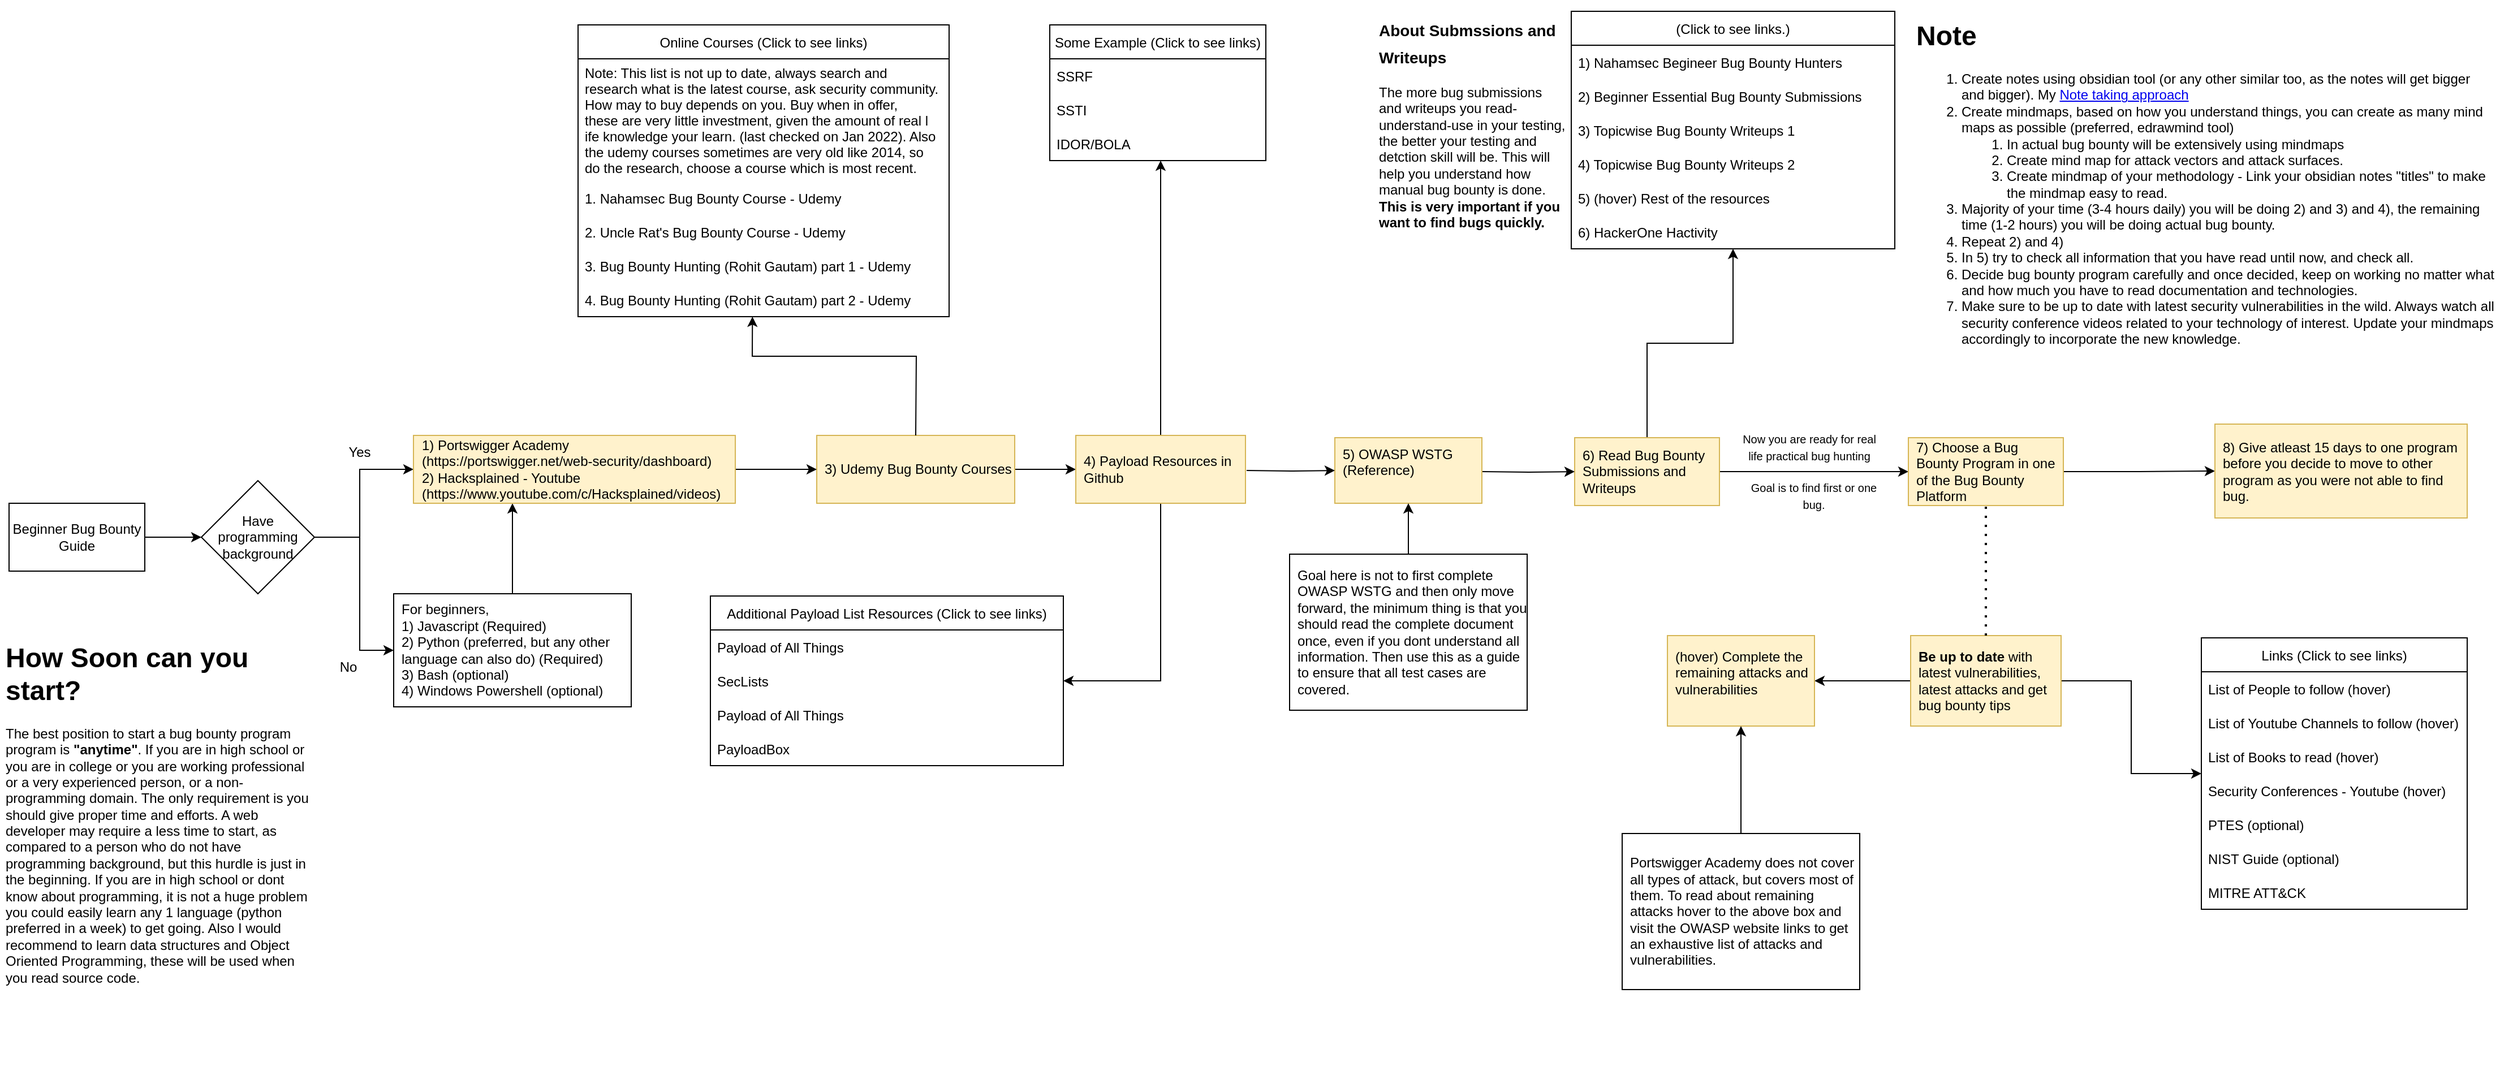 <mxfile version="20.4.0" type="github" pages="2">
  <diagram id="ZikHR3m95qK9YOb5Ooth" name="Beginner Bug Bounty Guide">
    <mxGraphModel dx="1822" dy="786" grid="0" gridSize="10" guides="1" tooltips="1" connect="1" arrows="1" fold="1" page="0" pageScale="1" pageWidth="850" pageHeight="1100" math="0" shadow="0">
      <root>
        <mxCell id="0" />
        <mxCell id="1" parent="0" />
        <mxCell id="Xof230OjBOCpJgYOQFSc-5" value="" style="edgeStyle=orthogonalEdgeStyle;rounded=0;orthogonalLoop=1;jettySize=auto;html=1;" parent="1" source="Xof230OjBOCpJgYOQFSc-1" target="Xof230OjBOCpJgYOQFSc-4" edge="1">
          <mxGeometry relative="1" as="geometry" />
        </mxCell>
        <mxCell id="Xof230OjBOCpJgYOQFSc-1" value="Beginner Bug Bounty Guide" style="rounded=0;whiteSpace=wrap;html=1;" parent="1" vertex="1">
          <mxGeometry x="-263" y="474" width="120" height="60" as="geometry" />
        </mxCell>
        <mxCell id="Xof230OjBOCpJgYOQFSc-11" value="" style="edgeStyle=orthogonalEdgeStyle;rounded=0;orthogonalLoop=1;jettySize=auto;html=1;" parent="1" source="Xof230OjBOCpJgYOQFSc-4" edge="1">
          <mxGeometry relative="1" as="geometry">
            <Array as="points">
              <mxPoint x="47" y="504" />
              <mxPoint x="47" y="444" />
            </Array>
            <mxPoint x="94.5" y="444" as="targetPoint" />
          </mxGeometry>
        </mxCell>
        <mxCell id="Xof230OjBOCpJgYOQFSc-13" value="" style="edgeStyle=orthogonalEdgeStyle;rounded=0;orthogonalLoop=1;jettySize=auto;html=1;" parent="1" source="Xof230OjBOCpJgYOQFSc-4" target="Xof230OjBOCpJgYOQFSc-12" edge="1">
          <mxGeometry relative="1" as="geometry">
            <Array as="points">
              <mxPoint x="47" y="504" />
              <mxPoint x="47" y="604" />
            </Array>
          </mxGeometry>
        </mxCell>
        <mxCell id="Xof230OjBOCpJgYOQFSc-4" value="Have programming background" style="rhombus;whiteSpace=wrap;html=1;rounded=0;" parent="1" vertex="1">
          <mxGeometry x="-93" y="454" width="100" height="100" as="geometry" />
        </mxCell>
        <mxCell id="Xof230OjBOCpJgYOQFSc-19" style="edgeStyle=orthogonalEdgeStyle;rounded=0;orthogonalLoop=1;jettySize=auto;html=1;entryX=0.5;entryY=1;entryDx=0;entryDy=0;" parent="1" source="Xof230OjBOCpJgYOQFSc-12" edge="1">
          <mxGeometry relative="1" as="geometry">
            <mxPoint x="182" y="474" as="targetPoint" />
          </mxGeometry>
        </mxCell>
        <mxCell id="Xof230OjBOCpJgYOQFSc-12" value="&lt;span&gt;For beginners,&lt;/span&gt;&lt;br&gt;&lt;span&gt;1) Javascript (Required)&lt;/span&gt;&lt;br&gt;&lt;span&gt;2) Python (preferred, but any other language can also do) (Required)&lt;/span&gt;&lt;br&gt;&lt;span&gt;3) Bash (optional)&lt;/span&gt;&lt;br&gt;&lt;span&gt;4) Windows Powershell (optional)&lt;/span&gt;" style="whiteSpace=wrap;html=1;rounded=0;align=left;spacingLeft=5;" parent="1" vertex="1">
          <mxGeometry x="77" y="554" width="210" height="100" as="geometry" />
        </mxCell>
        <mxCell id="Xof230OjBOCpJgYOQFSc-14" value="Yes" style="text;html=1;strokeColor=none;fillColor=none;align=center;verticalAlign=middle;whiteSpace=wrap;rounded=0;" parent="1" vertex="1">
          <mxGeometry x="17" y="414" width="60" height="30" as="geometry" />
        </mxCell>
        <mxCell id="Xof230OjBOCpJgYOQFSc-15" value="No" style="text;html=1;strokeColor=none;fillColor=none;align=center;verticalAlign=middle;whiteSpace=wrap;rounded=0;" parent="1" vertex="1">
          <mxGeometry x="7" y="604" width="60" height="30" as="geometry" />
        </mxCell>
        <mxCell id="7APMinoS_-_rVs3ugznU-9" style="edgeStyle=orthogonalEdgeStyle;rounded=0;orthogonalLoop=1;jettySize=auto;html=1;" parent="1" source="Xof230OjBOCpJgYOQFSc-20" target="Xof230OjBOCpJgYOQFSc-23" edge="1">
          <mxGeometry relative="1" as="geometry" />
        </mxCell>
        <mxCell id="7APMinoS_-_rVs3ugznU-10" style="edgeStyle=orthogonalEdgeStyle;rounded=0;orthogonalLoop=1;jettySize=auto;html=1;entryX=0;entryY=0.5;entryDx=0;entryDy=0;" parent="1" source="Xof230OjBOCpJgYOQFSc-20" target="Xof230OjBOCpJgYOQFSc-40" edge="1">
          <mxGeometry relative="1" as="geometry" />
        </mxCell>
        <mxCell id="Xof230OjBOCpJgYOQFSc-20" value="6) Read Bug Bounty Submissions and Writeups" style="whiteSpace=wrap;html=1;fillColor=#fff2cc;strokeColor=#d6b656;rounded=0;align=left;spacingLeft=5;" parent="1" vertex="1">
          <mxGeometry x="1121" y="416" width="128" height="60" as="geometry" />
        </mxCell>
        <mxCell id="Xof230OjBOCpJgYOQFSc-23" value="(Click to see links.)" style="swimlane;fontStyle=0;childLayout=stackLayout;horizontal=1;startSize=30;horizontalStack=0;resizeParent=1;resizeParentMax=0;resizeLast=0;collapsible=1;marginBottom=0;" parent="1" vertex="1">
          <mxGeometry x="1118" y="39" width="286" height="210" as="geometry" />
        </mxCell>
        <UserObject label="1) Nahamsec Begineer Bug Bounty Hunters  " link="https://github.com/nahamsec/Resources-for-Beginner-Bug-Bounty-Hunters/tree/master/assets" linkTarget="_blank" id="Xof230OjBOCpJgYOQFSc-24">
          <mxCell style="text;strokeColor=none;fillColor=none;align=left;verticalAlign=middle;spacingLeft=4;spacingRight=4;overflow=hidden;points=[[0,0.5],[1,0.5]];portConstraint=eastwest;rotatable=0;" parent="Xof230OjBOCpJgYOQFSc-23" vertex="1">
            <mxGeometry y="30" width="286" height="30" as="geometry" />
          </mxCell>
        </UserObject>
        <UserObject label="2) Beginner Essential Bug Bounty Submissions" link="https://github.com/twseptian/Bug-Bounty-Testing-Essential-Guideline-Startup-Bug-Hunters" linkTarget="_blank" id="7APMinoS_-_rVs3ugznU-8">
          <mxCell style="text;strokeColor=none;fillColor=none;align=left;verticalAlign=middle;spacingLeft=4;spacingRight=4;overflow=hidden;points=[[0,0.5],[1,0.5]];portConstraint=eastwest;rotatable=0;" parent="Xof230OjBOCpJgYOQFSc-23" vertex="1">
            <mxGeometry y="60" width="286" height="30" as="geometry" />
          </mxCell>
        </UserObject>
        <UserObject label="3) Topicwise Bug Bounty Writeups 1" link="https://github.com/devanshbatham/Awesome-Bugbounty-Writeups" linkTarget="_blank" id="Xof230OjBOCpJgYOQFSc-25">
          <mxCell style="text;strokeColor=none;fillColor=none;align=left;verticalAlign=middle;spacingLeft=4;spacingRight=4;overflow=hidden;points=[[0,0.5],[1,0.5]];portConstraint=eastwest;rotatable=0;" parent="Xof230OjBOCpJgYOQFSc-23" vertex="1">
            <mxGeometry y="90" width="286" height="30" as="geometry" />
          </mxCell>
        </UserObject>
        <UserObject label="4) Topicwise Bug Bounty Writeups 2" link="https://www.bugbountyhunting.com/" id="Xof230OjBOCpJgYOQFSc-26">
          <mxCell style="text;strokeColor=none;fillColor=none;align=left;verticalAlign=middle;spacingLeft=4;spacingRight=4;overflow=hidden;points=[[0,0.5],[1,0.5]];portConstraint=eastwest;rotatable=0;" parent="Xof230OjBOCpJgYOQFSc-23" vertex="1">
            <mxGeometry y="120" width="286" height="30" as="geometry" />
          </mxCell>
        </UserObject>
        <object label="5) (hover) Rest of the resources" one="https://infosecwriteups.com/" tow="https://www.youtube.com/c/BugBountyReportsExplained/videos" three="https://pequalsnp-team.github.io/" id="Xof230OjBOCpJgYOQFSc-39">
          <mxCell style="text;strokeColor=none;fillColor=none;align=left;verticalAlign=middle;spacingLeft=4;spacingRight=4;overflow=hidden;points=[[0,0.5],[1,0.5]];portConstraint=eastwest;rotatable=0;" parent="Xof230OjBOCpJgYOQFSc-23" vertex="1">
            <mxGeometry y="150" width="286" height="30" as="geometry" />
          </mxCell>
        </object>
        <UserObject label="6) HackerOne Hactivity" link="https://hackerone.com/hacktivity?querystring=&amp;filter=type:public&amp;order_direction=DESC&amp;order_field=popular&amp;followed_only=false&amp;collaboration_only=false" linkTarget="_blank" id="U4LFZSz3BH9hp5_ZrS64-6">
          <mxCell style="text;strokeColor=none;fillColor=none;align=left;verticalAlign=middle;spacingLeft=4;spacingRight=4;overflow=hidden;points=[[0,0.5],[1,0.5]];portConstraint=eastwest;rotatable=0;" parent="Xof230OjBOCpJgYOQFSc-23" vertex="1">
            <mxGeometry y="180" width="286" height="30" as="geometry" />
          </mxCell>
        </UserObject>
        <mxCell id="Xof230OjBOCpJgYOQFSc-47" style="edgeStyle=orthogonalEdgeStyle;rounded=0;orthogonalLoop=1;jettySize=auto;html=1;" parent="1" source="Xof230OjBOCpJgYOQFSc-30" target="Xof230OjBOCpJgYOQFSc-34" edge="1">
          <mxGeometry relative="1" as="geometry" />
        </mxCell>
        <mxCell id="7APMinoS_-_rVs3ugznU-15" style="edgeStyle=orthogonalEdgeStyle;rounded=0;orthogonalLoop=1;jettySize=auto;html=1;entryX=1;entryY=0.5;entryDx=0;entryDy=0;fontSize=12;" parent="1" source="Xof230OjBOCpJgYOQFSc-30" target="Xof230OjBOCpJgYOQFSc-45" edge="1">
          <mxGeometry relative="1" as="geometry" />
        </mxCell>
        <mxCell id="Xof230OjBOCpJgYOQFSc-30" value="&lt;b&gt;Be up to date&lt;/b&gt; with latest vulnerabilities, latest attacks and get bug bounty tips" style="whiteSpace=wrap;html=1;align=left;fillColor=#fff2cc;strokeColor=#d6b656;rounded=0;spacingLeft=5;" parent="1" vertex="1">
          <mxGeometry x="1418" y="591" width="133" height="80" as="geometry" />
        </mxCell>
        <mxCell id="Xof230OjBOCpJgYOQFSc-34" value="Links (Click to see links)" style="swimlane;fontStyle=0;childLayout=stackLayout;horizontal=1;startSize=30;horizontalStack=0;resizeParent=1;resizeParentMax=0;resizeLast=0;collapsible=1;marginBottom=0;" parent="1" vertex="1">
          <mxGeometry x="1675" y="593" width="235" height="240" as="geometry" />
        </mxCell>
        <UserObject label="List of People to follow (hover)" Twitter1="https://github.com/swisskyrepo/PayloadsAllTheThings/blob/master/TWITTER.md" Twitter2="https://github.com/securibee/Twitter-Seclists" id="Xof230OjBOCpJgYOQFSc-35">
          <mxCell style="text;strokeColor=none;fillColor=none;align=left;verticalAlign=middle;spacingLeft=4;spacingRight=4;overflow=hidden;points=[[0,0.5],[1,0.5]];portConstraint=eastwest;rotatable=0;" parent="Xof230OjBOCpJgYOQFSc-34" vertex="1">
            <mxGeometry y="30" width="235" height="30" as="geometry" />
          </mxCell>
        </UserObject>
        <object label="List of Youtube Channels to follow (hover)" Youtube1="https://github.com/swisskyrepo/PayloadsAllTheThings/blob/master/YOUTUBE.md" id="hJ6SZaEzVKJAQh04Z_N3-8">
          <mxCell style="text;strokeColor=none;fillColor=none;align=left;verticalAlign=middle;spacingLeft=4;spacingRight=4;overflow=hidden;points=[[0,0.5],[1,0.5]];portConstraint=eastwest;rotatable=0;" parent="Xof230OjBOCpJgYOQFSc-34" vertex="1">
            <mxGeometry y="60" width="235" height="30" as="geometry" />
          </mxCell>
        </object>
        <object label="List of Books to read (hover)" Books1="https://github.com/swisskyrepo/PayloadsAllTheThings/blob/master/BOOKS.md" id="fcB19h9n-RpTiUDAHUsm-1">
          <mxCell style="text;strokeColor=none;fillColor=none;align=left;verticalAlign=middle;spacingLeft=4;spacingRight=4;overflow=hidden;points=[[0,0.5],[1,0.5]];portConstraint=eastwest;rotatable=0;" parent="Xof230OjBOCpJgYOQFSc-34" vertex="1">
            <mxGeometry y="90" width="235" height="30" as="geometry" />
          </mxCell>
        </object>
        <object label="Security Conferences - Youtube (hover)" One="https://www.youtube.com/user/hitbsecconf/videos" two="https://www.youtube.com/c/BlackHatOfficialYT/videos" id="Xof230OjBOCpJgYOQFSc-36">
          <mxCell style="text;strokeColor=none;fillColor=none;align=left;verticalAlign=middle;spacingLeft=4;spacingRight=4;overflow=hidden;points=[[0,0.5],[1,0.5]];portConstraint=eastwest;rotatable=0;" parent="Xof230OjBOCpJgYOQFSc-34" vertex="1">
            <mxGeometry y="120" width="235" height="30" as="geometry" />
          </mxCell>
        </object>
        <UserObject label="PTES (optional)" link="http://www.pentest-standard.org/index.php/Main_Page" linkTarget="_blank" id="Xof230OjBOCpJgYOQFSc-49">
          <mxCell style="text;strokeColor=none;fillColor=none;align=left;verticalAlign=middle;spacingLeft=4;spacingRight=4;overflow=hidden;points=[[0,0.5],[1,0.5]];portConstraint=eastwest;rotatable=0;" parent="Xof230OjBOCpJgYOQFSc-34" vertex="1">
            <mxGeometry y="150" width="235" height="30" as="geometry" />
          </mxCell>
        </UserObject>
        <UserObject label="NIST Guide (optional)" link="https://csrc.nist.gov/publications/detail/sp/800-115/final" linkTarget="_blank" id="Xof230OjBOCpJgYOQFSc-50">
          <mxCell style="text;strokeColor=none;fillColor=none;align=left;verticalAlign=middle;spacingLeft=4;spacingRight=4;overflow=hidden;points=[[0,0.5],[1,0.5]];portConstraint=eastwest;rotatable=0;" parent="Xof230OjBOCpJgYOQFSc-34" vertex="1">
            <mxGeometry y="180" width="235" height="30" as="geometry" />
          </mxCell>
        </UserObject>
        <UserObject label="MITRE ATT&amp;CK" link="https://attack.mitre.org/" linkTarget="_blank" id="_02s8tGerYHSH4SqCufu-1">
          <mxCell style="text;strokeColor=none;fillColor=none;align=left;verticalAlign=middle;spacingLeft=4;spacingRight=4;overflow=hidden;points=[[0,0.5],[1,0.5]];portConstraint=eastwest;rotatable=0;" parent="Xof230OjBOCpJgYOQFSc-34" vertex="1">
            <mxGeometry y="210" width="235" height="30" as="geometry" />
          </mxCell>
        </UserObject>
        <mxCell id="Xof230OjBOCpJgYOQFSc-43" value="" style="edgeStyle=orthogonalEdgeStyle;rounded=0;orthogonalLoop=1;jettySize=auto;html=1;" parent="1" source="Xof230OjBOCpJgYOQFSc-40" target="Xof230OjBOCpJgYOQFSc-42" edge="1">
          <mxGeometry relative="1" as="geometry" />
        </mxCell>
        <object label="7) Choose a Bug Bounty Program in one of the Bug Bounty Platform" id="Xof230OjBOCpJgYOQFSc-40">
          <mxCell style="whiteSpace=wrap;html=1;align=left;fillColor=#fff2cc;strokeColor=#d6b656;rounded=0;spacingLeft=5;" parent="1" vertex="1">
            <mxGeometry x="1416" y="416" width="137" height="60" as="geometry" />
          </mxCell>
        </object>
        <mxCell id="Xof230OjBOCpJgYOQFSc-42" value="8) Give atleast 15 days to one program before you decide to move to other program as you were not able to find bug." style="whiteSpace=wrap;html=1;align=left;fillColor=#fff2cc;strokeColor=#d6b656;rounded=0;spacingLeft=5;" parent="1" vertex="1">
          <mxGeometry x="1687" y="404" width="223" height="83" as="geometry" />
        </mxCell>
        <mxCell id="Xof230OjBOCpJgYOQFSc-44" value="&lt;h1&gt;Note&lt;/h1&gt;&lt;p&gt;&lt;/p&gt;&lt;ol&gt;&lt;li&gt;Create notes using obsidian tool (or any other similar too, as the notes will get bigger and bigger). My &lt;a href=&quot;https://takshil-patil529.medium.com/beginner-bug-bounty-guide-part-3-8b979d0f6511#9e9b&quot;&gt;Note taking approach&lt;/a&gt;&lt;/li&gt;&lt;li&gt;Create mindmaps, based on how you understand things, you can create as many mind maps as possible (preferred, edrawmind tool)&lt;/li&gt;&lt;ol&gt;&lt;li&gt;In actual bug bounty will be extensively using mindmaps&lt;/li&gt;&lt;li&gt;Create mind map for attack vectors and attack surfaces.&lt;/li&gt;&lt;li&gt;Create mindmap of your methodology - Link your obsidian notes &quot;titles&quot; to make the mindmap easy to read.&lt;/li&gt;&lt;/ol&gt;&lt;li&gt;Majority of your time (3-4 hours daily) you will be doing 2) and 3) and 4), the remaining time (1-2 hours) you will be doing actual bug bounty.&lt;/li&gt;&lt;li&gt;Repeat 2) and 4)&lt;/li&gt;&lt;li&gt;In 5) try to check all information that you have read until now, and check all.&lt;/li&gt;&lt;li&gt;Decide bug bounty program carefully and once decided, keep on working no matter what and how much you have to read documentation and technologies.&lt;/li&gt;&lt;li&gt;Make sure to be up to date with latest security vulnerabilities in the wild. Always watch all security conference videos related to your technology of interest. Update your mindmaps accordingly to incorporate the new knowledge.&lt;/li&gt;&lt;/ol&gt;&lt;p&gt;&lt;/p&gt;" style="text;html=1;strokeColor=none;fillColor=none;spacing=5;spacingTop=-20;whiteSpace=wrap;overflow=hidden;rounded=0;" parent="1" vertex="1">
          <mxGeometry x="1418" y="41" width="520" height="320" as="geometry" />
        </mxCell>
        <object label="(hover) Complete the remaining attacks and vulnerabilities&lt;br&gt;&amp;nbsp;" list-of-attacks="https://owasp.org/www-community/attacks/" list-of-vulns="https://owasp.org/www-community/vulnerabilities/" id="Xof230OjBOCpJgYOQFSc-45">
          <mxCell style="whiteSpace=wrap;html=1;align=left;fillColor=#fff2cc;strokeColor=#d6b656;rounded=0;spacingLeft=5;" parent="1" vertex="1">
            <mxGeometry x="1203" y="591" width="130" height="80" as="geometry" />
          </mxCell>
        </object>
        <mxCell id="hJ6SZaEzVKJAQh04Z_N3-2" style="edgeStyle=orthogonalEdgeStyle;rounded=0;orthogonalLoop=1;jettySize=auto;html=1;exitX=1;exitY=0.5;exitDx=0;exitDy=0;entryX=0;entryY=0.5;entryDx=0;entryDy=0;" parent="1" source="MmSVQE4gHTnKzWuyLMOz-1" target="hJ6SZaEzVKJAQh04Z_N3-1" edge="1">
          <mxGeometry relative="1" as="geometry">
            <mxPoint x="678" y="444" as="targetPoint" />
          </mxGeometry>
        </mxCell>
        <mxCell id="MmSVQE4gHTnKzWuyLMOz-1" value="3) Udemy Bug Bounty Courses" style="whiteSpace=wrap;html=1;rounded=0;fillColor=#fff2cc;strokeColor=#d6b656;align=left;spacingLeft=5;" parent="1" vertex="1">
          <mxGeometry x="451" y="414" width="175" height="60" as="geometry" />
        </mxCell>
        <mxCell id="MmSVQE4gHTnKzWuyLMOz-6" value="" style="edgeStyle=orthogonalEdgeStyle;rounded=0;orthogonalLoop=1;jettySize=auto;html=1;" parent="1" source="MmSVQE4gHTnKzWuyLMOz-4" target="MmSVQE4gHTnKzWuyLMOz-1" edge="1">
          <mxGeometry relative="1" as="geometry" />
        </mxCell>
        <mxCell id="MmSVQE4gHTnKzWuyLMOz-4" value="1) Portswigger Academy&lt;br&gt;(https://portswigger.net/web-security/dashboard)&lt;br&gt;2) Hacksplained - Youtube (https://www.youtube.com/c/Hacksplained/videos)" style="html=1;rounded=0;fillColor=#fff2cc;strokeColor=#d6b656;align=left;spacingLeft=5;whiteSpace=wrap;" parent="1" vertex="1">
          <mxGeometry x="94.5" y="414" width="284.5" height="60" as="geometry" />
        </mxCell>
        <mxCell id="MmSVQE4gHTnKzWuyLMOz-7" value="&lt;h1&gt;How Soon can you start?&lt;/h1&gt;&lt;p&gt;The best position to start a bug bounty program program is &lt;b&gt;&quot;anytime&quot;&lt;/b&gt;. If you are in high school or you are in college or you are working professional or a very experienced person, or a non-programming domain. The only requirement is you should give proper time and efforts. A web developer may require a less time to start, as compared to a person who do not have programming background, but this hurdle is just in the beginning. If you are in high school or dont know about programming, it is not a huge problem you could easily learn any 1 language (python preferred in a week) to get going. Also I would recommend to learn data structures and Object Oriented Programming, these will be used when you read source code.&lt;/p&gt;" style="text;html=1;strokeColor=none;fillColor=none;spacing=5;spacingTop=-20;whiteSpace=wrap;overflow=hidden;rounded=0;" parent="1" vertex="1">
          <mxGeometry x="-271" y="591" width="278" height="384" as="geometry" />
        </mxCell>
        <mxCell id="MmSVQE4gHTnKzWuyLMOz-8" value="Online Courses (Click to see links)" style="swimlane;fontStyle=0;childLayout=stackLayout;horizontal=1;startSize=30;horizontalStack=0;resizeParent=1;resizeParentMax=0;resizeLast=0;collapsible=1;marginBottom=0;" parent="1" vertex="1">
          <mxGeometry x="240" y="51" width="328" height="258" as="geometry" />
        </mxCell>
        <mxCell id="MmSVQE4gHTnKzWuyLMOz-9" value="Note: This list is not up to date, always search and &#xa;research what is the latest course, ask security community.&#xa;How may to buy depends on you. Buy when in offer, &#xa;these are very little investment, given the amount of real l&#xa;ife knowledge your learn. (last checked on Jan 2022). Also&#xa;the udemy courses sometimes are very old like 2014, so &#xa;do the research, choose a course which is most recent." style="text;strokeColor=none;fillColor=none;align=left;verticalAlign=middle;spacingLeft=4;spacingRight=4;overflow=hidden;points=[[0,0.5],[1,0.5]];portConstraint=eastwest;rotatable=0;fontStyle=0" parent="MmSVQE4gHTnKzWuyLMOz-8" vertex="1">
          <mxGeometry y="30" width="328" height="108" as="geometry" />
        </mxCell>
        <UserObject label="1. Nahamsec Bug Bounty Course - Udemy" link="https://www.udemy.com/course/intro-to-bug-bounty-by-nahamsec/" linkTarget="_blank" id="MmSVQE4gHTnKzWuyLMOz-10">
          <mxCell style="text;strokeColor=none;fillColor=none;align=left;verticalAlign=middle;spacingLeft=4;spacingRight=4;overflow=hidden;points=[[0,0.5],[1,0.5]];portConstraint=eastwest;rotatable=0;" parent="MmSVQE4gHTnKzWuyLMOz-8" vertex="1">
            <mxGeometry y="138" width="328" height="30" as="geometry" />
          </mxCell>
        </UserObject>
        <UserObject label="2. Uncle Rat&#39;s Bug Bounty Course - Udemy" link="https://www.udemy.com/course/uncle-rats-bug-bounty-guide/learn/lecture/25572642?start=0#overview" linkTarget="_blank" id="MmSVQE4gHTnKzWuyLMOz-11">
          <mxCell style="text;strokeColor=none;fillColor=none;align=left;verticalAlign=middle;spacingLeft=4;spacingRight=4;overflow=hidden;points=[[0,0.5],[1,0.5]];portConstraint=eastwest;rotatable=0;" parent="MmSVQE4gHTnKzWuyLMOz-8" vertex="1">
            <mxGeometry y="168" width="328" height="30" as="geometry" />
          </mxCell>
        </UserObject>
        <UserObject label="3. Bug Bounty Hunting (Rohit Gautam) part 1 - Udemy" link="https://www.udemy.com/course/website-hacking-penetration-testing-bug-bounty-hunting-live-attacks/" linkTarget="_blank" id="MmSVQE4gHTnKzWuyLMOz-12">
          <mxCell style="text;strokeColor=none;fillColor=none;align=left;verticalAlign=middle;spacingLeft=4;spacingRight=4;overflow=hidden;points=[[0,0.5],[1,0.5]];portConstraint=eastwest;rotatable=0;" parent="MmSVQE4gHTnKzWuyLMOz-8" vertex="1">
            <mxGeometry y="198" width="328" height="30" as="geometry" />
          </mxCell>
        </UserObject>
        <UserObject label="4. Bug Bounty Hunting (Rohit Gautam) part 2 - Udemy" link="https://www.udemy.com/course/penetration-testing-bug-bounty-hunting-level-2-hacktify/" id="MmSVQE4gHTnKzWuyLMOz-13">
          <mxCell style="text;strokeColor=none;fillColor=none;align=left;verticalAlign=middle;spacingLeft=4;spacingRight=4;overflow=hidden;points=[[0,0.5],[1,0.5]];portConstraint=eastwest;rotatable=0;" parent="MmSVQE4gHTnKzWuyLMOz-8" vertex="1">
            <mxGeometry y="228" width="328" height="30" as="geometry" />
          </mxCell>
        </UserObject>
        <mxCell id="MmSVQE4gHTnKzWuyLMOz-14" value="" style="endArrow=classic;html=1;rounded=0;entryX=0.47;entryY=1;entryDx=0;entryDy=0;entryPerimeter=0;exitX=0.5;exitY=0;exitDx=0;exitDy=0;" parent="1" source="MmSVQE4gHTnKzWuyLMOz-1" target="MmSVQE4gHTnKzWuyLMOz-13" edge="1">
          <mxGeometry width="50" height="50" relative="1" as="geometry">
            <mxPoint x="491" y="369" as="sourcePoint" />
            <mxPoint x="541" y="319" as="targetPoint" />
            <Array as="points">
              <mxPoint x="539" y="344" />
              <mxPoint x="394" y="344" />
            </Array>
          </mxGeometry>
        </mxCell>
        <mxCell id="hJ6SZaEzVKJAQh04Z_N3-7" style="edgeStyle=orthogonalEdgeStyle;rounded=0;orthogonalLoop=1;jettySize=auto;html=1;" parent="1" source="hJ6SZaEzVKJAQh04Z_N3-1" target="hJ6SZaEzVKJAQh04Z_N3-3" edge="1">
          <mxGeometry relative="1" as="geometry">
            <Array as="points">
              <mxPoint x="755" y="246" />
              <mxPoint x="755" y="246" />
            </Array>
          </mxGeometry>
        </mxCell>
        <mxCell id="7APMinoS_-_rVs3ugznU-6" style="edgeStyle=orthogonalEdgeStyle;rounded=0;orthogonalLoop=1;jettySize=auto;html=1;entryX=1;entryY=0.5;entryDx=0;entryDy=0;" parent="1" source="hJ6SZaEzVKJAQh04Z_N3-1" target="7APMinoS_-_rVs3ugznU-1" edge="1">
          <mxGeometry relative="1" as="geometry" />
        </mxCell>
        <UserObject label="4) Payload Resources in Github" id="hJ6SZaEzVKJAQh04Z_N3-1">
          <mxCell style="whiteSpace=wrap;html=1;rounded=0;fillColor=#fff2cc;strokeColor=#d6b656;align=left;spacingLeft=5;" parent="1" vertex="1">
            <mxGeometry x="680" y="414" width="150" height="60" as="geometry" />
          </mxCell>
        </UserObject>
        <mxCell id="hJ6SZaEzVKJAQh04Z_N3-3" value="Some Example (Click to see links)" style="swimlane;fontStyle=0;childLayout=stackLayout;horizontal=1;startSize=30;horizontalStack=0;resizeParent=1;resizeParentMax=0;resizeLast=0;collapsible=1;marginBottom=0;" parent="1" vertex="1">
          <mxGeometry x="657" y="51" width="191" height="120" as="geometry" />
        </mxCell>
        <UserObject label="SSRF" link="https://github.com/swisskyrepo/PayloadsAllTheThings/blob/master/Server%20Side%20Request%20Forgery/README.md" linkTarget="_blank" id="hJ6SZaEzVKJAQh04Z_N3-4">
          <mxCell style="text;strokeColor=none;fillColor=none;align=left;verticalAlign=middle;spacingLeft=4;spacingRight=4;overflow=hidden;points=[[0,0.5],[1,0.5]];portConstraint=eastwest;rotatable=0;" parent="hJ6SZaEzVKJAQh04Z_N3-3" vertex="1">
            <mxGeometry y="30" width="191" height="30" as="geometry" />
          </mxCell>
        </UserObject>
        <UserObject label="SSTI" link="https://github.com/swisskyrepo/PayloadsAllTheThings/blob/master/Server%20Side%20Template%20Injection/README.md" linkTarget="_blank" id="hJ6SZaEzVKJAQh04Z_N3-5">
          <mxCell style="text;strokeColor=none;fillColor=none;align=left;verticalAlign=middle;spacingLeft=4;spacingRight=4;overflow=hidden;points=[[0,0.5],[1,0.5]];portConstraint=eastwest;rotatable=0;" parent="hJ6SZaEzVKJAQh04Z_N3-3" vertex="1">
            <mxGeometry y="60" width="191" height="30" as="geometry" />
          </mxCell>
        </UserObject>
        <UserObject label="IDOR/BOLA" link="https://github.com/swisskyrepo/PayloadsAllTheThings/blob/master/Insecure%20Direct%20Object%20References/README.md" linkTarget="_blank" id="hJ6SZaEzVKJAQh04Z_N3-6">
          <mxCell style="text;strokeColor=none;fillColor=none;align=left;verticalAlign=middle;spacingLeft=4;spacingRight=4;overflow=hidden;points=[[0,0.5],[1,0.5]];portConstraint=eastwest;rotatable=0;" parent="hJ6SZaEzVKJAQh04Z_N3-3" vertex="1">
            <mxGeometry y="90" width="191" height="30" as="geometry" />
          </mxCell>
        </UserObject>
        <mxCell id="7APMinoS_-_rVs3ugznU-7" style="edgeStyle=orthogonalEdgeStyle;rounded=0;orthogonalLoop=1;jettySize=auto;html=1;entryX=0;entryY=0.5;entryDx=0;entryDy=0;" parent="1" target="Xof230OjBOCpJgYOQFSc-20" edge="1">
          <mxGeometry relative="1" as="geometry">
            <mxPoint x="1039" y="446" as="sourcePoint" />
          </mxGeometry>
        </mxCell>
        <UserObject label="5) OWASP WSTG (Reference)&lt;br&gt;&lt;span style=&quot;color: rgba(0 , 0 , 0 , 0) ; font-family: monospace ; font-size: 0px&quot;&gt;%3CmxGraphModel%3E%3Croot%3E%3CmxCell%20id%3D%220%22%2F%3E%3CmxCell%20id%3D%221%22%20parent%3D%220%22%2F%3E%3CmxCell%20id%3D%222%22%20style%3D%22edgeStyle%3DorthogonalEdgeStyle%3Brounded%3D0%3BorthogonalLoop%3D1%3BjettySize%3Dauto%3Bhtml%3D1%3BexitX%3D1%3BexitY%3D0.5%3BexitDx%3D0%3BexitDy%3D0%3BentryX%3D0%3BentryY%3D0.5%3BentryDx%3D0%3BentryDy%3D0%3B%22%20edge%3D%221%22%20parent%3D%221%22%3E%3CmxGeometry%20relative%3D%221%22%20as%3D%22geometry%22%3E%3CmxPoint%20x%3D%22680%22%20y%3D%22444%22%20as%3D%22targetPoint%22%2F%3E%3CmxPoint%20x%3D%22626%22%20y%3D%22444%22%20as%3D%22sourcePoint%22%2F%3E%3C%2FmxGeometry%3E%3C%2FmxCell%3E%3C%2Froot%3E%3C%2FmxGraphModel%3E&lt;/span&gt;" link="https://owasp.org/www-project-web-security-testing-guide/latest/" linkTarget="_blank" id="HWlIVI21igIHyX8Ofn8_-1">
          <mxCell style="whiteSpace=wrap;html=1;rounded=0;fillColor=#fff2cc;strokeColor=#d6b656;align=left;spacingLeft=5;" parent="1" vertex="1">
            <mxGeometry x="909" y="416" width="130" height="58" as="geometry" />
          </mxCell>
        </UserObject>
        <mxCell id="HWlIVI21igIHyX8Ofn8_-4" style="edgeStyle=orthogonalEdgeStyle;rounded=0;orthogonalLoop=1;jettySize=auto;html=1;entryX=0;entryY=0.5;entryDx=0;entryDy=0;" parent="1" target="HWlIVI21igIHyX8Ofn8_-1" edge="1">
          <mxGeometry relative="1" as="geometry">
            <mxPoint x="897" y="445" as="targetPoint" />
            <mxPoint x="831" y="445" as="sourcePoint" />
          </mxGeometry>
        </mxCell>
        <mxCell id="2ym2PpujTpkCFjnNbPMn-2" value="Additional Payload List Resources (Click to see links)" style="swimlane;fontStyle=0;childLayout=stackLayout;horizontal=1;startSize=30;horizontalStack=0;resizeParent=1;resizeParentMax=0;resizeLast=0;collapsible=1;marginBottom=0;" parent="1" vertex="1">
          <mxGeometry x="357" y="556" width="312" height="150" as="geometry" />
        </mxCell>
        <UserObject label="Payload of All Things" link="https://github.com/swisskyrepo/PayloadsAllTheThings" linkTarget="_blank" id="7APMinoS_-_rVs3ugznU-2">
          <mxCell style="text;strokeColor=none;fillColor=none;align=left;verticalAlign=middle;spacingLeft=4;spacingRight=4;overflow=hidden;points=[[0,0.5],[1,0.5]];portConstraint=eastwest;rotatable=0;" parent="2ym2PpujTpkCFjnNbPMn-2" vertex="1">
            <mxGeometry y="30" width="312" height="30" as="geometry" />
          </mxCell>
        </UserObject>
        <UserObject label="SecLists" link="https://github.com/danielmiessler/SecLists" linkTarget="_blank" id="7APMinoS_-_rVs3ugznU-1">
          <mxCell style="text;strokeColor=none;fillColor=none;align=left;verticalAlign=middle;spacingLeft=4;spacingRight=4;overflow=hidden;points=[[0,0.5],[1,0.5]];portConstraint=eastwest;rotatable=0;" parent="2ym2PpujTpkCFjnNbPMn-2" vertex="1">
            <mxGeometry y="60" width="312" height="30" as="geometry" />
          </mxCell>
        </UserObject>
        <UserObject label="Payload of All Things" link="https://github.com/swisskyrepo/PayloadsAllTheThings" linkTarget="_blank" id="2ym2PpujTpkCFjnNbPMn-3">
          <mxCell style="text;strokeColor=none;fillColor=none;align=left;verticalAlign=middle;spacingLeft=4;spacingRight=4;overflow=hidden;points=[[0,0.5],[1,0.5]];portConstraint=eastwest;rotatable=0;" parent="2ym2PpujTpkCFjnNbPMn-2" vertex="1">
            <mxGeometry y="90" width="312" height="30" as="geometry" />
          </mxCell>
        </UserObject>
        <UserObject label="PayloadBox" link="https://github.com/orgs/payloadbox/repositories" linkTarget="_blank" id="2ym2PpujTpkCFjnNbPMn-4">
          <mxCell style="text;strokeColor=none;fillColor=none;align=left;verticalAlign=middle;spacingLeft=4;spacingRight=4;overflow=hidden;points=[[0,0.5],[1,0.5]];portConstraint=eastwest;rotatable=0;" parent="2ym2PpujTpkCFjnNbPMn-2" vertex="1">
            <mxGeometry y="120" width="312" height="30" as="geometry" />
          </mxCell>
        </UserObject>
        <mxCell id="7APMinoS_-_rVs3ugznU-5" style="edgeStyle=orthogonalEdgeStyle;rounded=0;orthogonalLoop=1;jettySize=auto;html=1;entryX=0.5;entryY=1;entryDx=0;entryDy=0;" parent="1" source="7APMinoS_-_rVs3ugznU-3" target="HWlIVI21igIHyX8Ofn8_-1" edge="1">
          <mxGeometry relative="1" as="geometry" />
        </mxCell>
        <mxCell id="7APMinoS_-_rVs3ugznU-3" value="Goal here is not to first complete OWASP WSTG and then only move forward, the minimum thing is that you should read the complete document once, even if you dont understand all information. Then use this as a guide to ensure that all test cases are covered." style="whiteSpace=wrap;html=1;rounded=0;align=left;spacingLeft=5;" parent="1" vertex="1">
          <mxGeometry x="869" y="519" width="210" height="138" as="geometry" />
        </mxCell>
        <mxCell id="7APMinoS_-_rVs3ugznU-11" value="&lt;font style=&quot;font-size: 10px&quot;&gt;Now you are ready for real life practical bug hunting&lt;/font&gt;" style="text;html=1;strokeColor=none;fillColor=none;align=center;verticalAlign=middle;whiteSpace=wrap;rounded=0;" parent="1" vertex="1">
          <mxGeometry x="1265" y="409" width="127" height="30" as="geometry" />
        </mxCell>
        <mxCell id="7APMinoS_-_rVs3ugznU-12" value="&lt;font style=&quot;font-size: 10px&quot;&gt;Goal is to find first or one bug.&lt;/font&gt;" style="text;html=1;strokeColor=none;fillColor=none;align=center;verticalAlign=middle;whiteSpace=wrap;rounded=0;" parent="1" vertex="1">
          <mxGeometry x="1269" y="452" width="127" height="30" as="geometry" />
        </mxCell>
        <mxCell id="7APMinoS_-_rVs3ugznU-13" value="&lt;h1&gt;&lt;font style=&quot;font-size: 14px&quot;&gt;About Submssions and Writeups&lt;/font&gt;&lt;/h1&gt;&lt;p&gt;&lt;font style=&quot;font-size: 12px&quot;&gt;The more bug submissions and writeups you read-understand-use in your testing, the better your testing and detction skill will be. This will help you understand how manual bug bounty is done. &lt;b&gt;This is very important if you want to find bugs quickly.&lt;/b&gt;&lt;/font&gt;&lt;/p&gt;" style="text;html=1;strokeColor=none;fillColor=none;spacing=5;spacingTop=-20;whiteSpace=wrap;overflow=hidden;rounded=0;fontSize=10;" parent="1" vertex="1">
          <mxGeometry x="943" y="39" width="173" height="202" as="geometry" />
        </mxCell>
        <mxCell id="7APMinoS_-_rVs3ugznU-14" value="" style="endArrow=none;dashed=1;html=1;dashPattern=1 3;strokeWidth=2;rounded=0;fontSize=12;entryX=0.5;entryY=1;entryDx=0;entryDy=0;exitX=0.5;exitY=0;exitDx=0;exitDy=0;" parent="1" source="Xof230OjBOCpJgYOQFSc-30" target="Xof230OjBOCpJgYOQFSc-40" edge="1">
          <mxGeometry width="50" height="50" relative="1" as="geometry">
            <mxPoint x="1436" y="569" as="sourcePoint" />
            <mxPoint x="1486" y="519" as="targetPoint" />
          </mxGeometry>
        </mxCell>
        <mxCell id="7APMinoS_-_rVs3ugznU-17" style="edgeStyle=orthogonalEdgeStyle;rounded=0;orthogonalLoop=1;jettySize=auto;html=1;entryX=0.5;entryY=1;entryDx=0;entryDy=0;fontSize=12;" parent="1" source="7APMinoS_-_rVs3ugznU-16" target="Xof230OjBOCpJgYOQFSc-45" edge="1">
          <mxGeometry relative="1" as="geometry" />
        </mxCell>
        <mxCell id="7APMinoS_-_rVs3ugznU-16" value="Portswigger Academy does not cover all types of attack, but covers most of them. To read about remaining attacks hover to the above box and visit the OWASP website links to get an exhaustive list of attacks and vulnerabilities." style="whiteSpace=wrap;html=1;rounded=0;align=left;spacingLeft=5;" parent="1" vertex="1">
          <mxGeometry x="1163" y="766" width="210" height="138" as="geometry" />
        </mxCell>
      </root>
    </mxGraphModel>
  </diagram>
  <diagram id="fr__hVA0zZx0z3aRJqKh" name="Approach to Secure Web Application">
    <mxGraphModel dx="2298" dy="1238" grid="0" gridSize="10" guides="1" tooltips="1" connect="1" arrows="1" fold="1" page="1" pageScale="1" pageWidth="850" pageHeight="1100" math="0" shadow="0">
      <root>
        <mxCell id="W502gN32-4tvwfI5qZOc-0" />
        <mxCell id="W502gN32-4tvwfI5qZOc-1" parent="W502gN32-4tvwfI5qZOc-0" />
        <mxCell id="W502gN32-4tvwfI5qZOc-4" value="" style="edgeStyle=orthogonalEdgeStyle;rounded=0;orthogonalLoop=1;jettySize=auto;html=1;" parent="W502gN32-4tvwfI5qZOc-1" source="W502gN32-4tvwfI5qZOc-2" target="W502gN32-4tvwfI5qZOc-3" edge="1">
          <mxGeometry relative="1" as="geometry" />
        </mxCell>
        <mxCell id="W502gN32-4tvwfI5qZOc-2" value="Approach to Secure Web Application (Overview)" style="rounded=0;whiteSpace=wrap;html=1;" parent="W502gN32-4tvwfI5qZOc-1" vertex="1">
          <mxGeometry x="80" y="340" width="120" height="60" as="geometry" />
        </mxCell>
        <mxCell id="W502gN32-4tvwfI5qZOc-14" value="" style="edgeStyle=orthogonalEdgeStyle;rounded=0;orthogonalLoop=1;jettySize=auto;html=1;" parent="W502gN32-4tvwfI5qZOc-1" source="W502gN32-4tvwfI5qZOc-3" target="W502gN32-4tvwfI5qZOc-13" edge="1">
          <mxGeometry relative="1" as="geometry" />
        </mxCell>
        <mxCell id="W502gN32-4tvwfI5qZOc-3" value="DEVELOPMENT: Build website with Security in Mind" style="whiteSpace=wrap;html=1;rounded=0;" parent="W502gN32-4tvwfI5qZOc-1" vertex="1">
          <mxGeometry x="280" y="340" width="120" height="60" as="geometry" />
        </mxCell>
        <mxCell id="W502gN32-4tvwfI5qZOc-7" value="" style="endArrow=none;html=1;rounded=0;entryX=0.5;entryY=1;entryDx=0;entryDy=0;" parent="W502gN32-4tvwfI5qZOc-1" target="W502gN32-4tvwfI5qZOc-3" edge="1">
          <mxGeometry width="50" height="50" relative="1" as="geometry">
            <mxPoint x="340" y="800" as="sourcePoint" />
            <mxPoint x="420" y="600" as="targetPoint" />
          </mxGeometry>
        </mxCell>
        <mxCell id="W502gN32-4tvwfI5qZOc-8" value="Secure Coding Practice" style="rounded=0;whiteSpace=wrap;html=1;" parent="W502gN32-4tvwfI5qZOc-1" vertex="1">
          <mxGeometry x="220" y="450" width="120" height="60" as="geometry" />
        </mxCell>
        <mxCell id="W502gN32-4tvwfI5qZOc-9" value="Code Security Audit/Review in SDLC" style="rounded=0;whiteSpace=wrap;html=1;" parent="W502gN32-4tvwfI5qZOc-1" vertex="1">
          <mxGeometry x="220" y="550" width="120" height="60" as="geometry" />
        </mxCell>
        <mxCell id="W502gN32-4tvwfI5qZOc-12" value="&lt;h1&gt;Test End to End&lt;/h1&gt;&lt;span style=&quot;text-align: center&quot;&gt;Frequent audit should should be done not only to the application code, but also &lt;b&gt;libraries that use it should also be analyzed for bugs.&lt;/b&gt; Even though your code is secure but the library is exploitable,&lt;/span&gt;&lt;p&gt;&lt;span&gt;.&lt;/span&gt;&lt;/p&gt;" style="text;html=1;strokeColor=none;fillColor=none;spacing=5;spacingTop=-20;whiteSpace=wrap;overflow=hidden;rounded=0;" parent="W502gN32-4tvwfI5qZOc-1" vertex="1">
          <mxGeometry x="150" y="657" width="190" height="139" as="geometry" />
        </mxCell>
        <mxCell id="W502gN32-4tvwfI5qZOc-19" value="" style="edgeStyle=orthogonalEdgeStyle;rounded=0;orthogonalLoop=1;jettySize=auto;html=1;" parent="W502gN32-4tvwfI5qZOc-1" source="W502gN32-4tvwfI5qZOc-13" target="W502gN32-4tvwfI5qZOc-18" edge="1">
          <mxGeometry relative="1" as="geometry" />
        </mxCell>
        <mxCell id="W502gN32-4tvwfI5qZOc-13" value="CONTINEOUS TESTING: Hire a good Web App pentester" style="whiteSpace=wrap;html=1;rounded=0;" parent="W502gN32-4tvwfI5qZOc-1" vertex="1">
          <mxGeometry x="480" y="340" width="120" height="60" as="geometry" />
        </mxCell>
        <mxCell id="W502gN32-4tvwfI5qZOc-15" value="" style="endArrow=none;html=1;rounded=0;entryX=0.5;entryY=1;entryDx=0;entryDy=0;" parent="W502gN32-4tvwfI5qZOc-1" target="W502gN32-4tvwfI5qZOc-13" edge="1">
          <mxGeometry width="50" height="50" relative="1" as="geometry">
            <mxPoint x="540" y="800" as="sourcePoint" />
            <mxPoint x="539.5" y="420" as="targetPoint" />
          </mxGeometry>
        </mxCell>
        <mxCell id="W502gN32-4tvwfI5qZOc-16" value="The goal here is to test for low hanging fruits as it has to be done more frequently" style="rounded=0;whiteSpace=wrap;html=1;" parent="W502gN32-4tvwfI5qZOc-1" vertex="1">
          <mxGeometry x="420" y="450" width="120" height="60" as="geometry" />
        </mxCell>
        <mxCell id="W502gN32-4tvwfI5qZOc-17" value="Dont expect an pentester to find all possible vulnerabilities, and all attack vectors, as it requires a lot of time to do so. It is not a problem of complexity, given a good pentester." style="rounded=0;whiteSpace=wrap;html=1;" parent="W502gN32-4tvwfI5qZOc-1" vertex="1">
          <mxGeometry x="420" y="550" width="120" height="160" as="geometry" />
        </mxCell>
        <mxCell id="W502gN32-4tvwfI5qZOc-18" value="START A BUG BOUNTY PROGRAM" style="whiteSpace=wrap;html=1;rounded=0;" parent="W502gN32-4tvwfI5qZOc-1" vertex="1">
          <mxGeometry x="680" y="340" width="120" height="60" as="geometry" />
        </mxCell>
        <mxCell id="W502gN32-4tvwfI5qZOc-20" value="" style="endArrow=none;html=1;rounded=0;entryX=0.5;entryY=1;entryDx=0;entryDy=0;" parent="W502gN32-4tvwfI5qZOc-1" target="W502gN32-4tvwfI5qZOc-18" edge="1">
          <mxGeometry width="50" height="50" relative="1" as="geometry">
            <mxPoint x="740" y="810" as="sourcePoint" />
            <mxPoint x="750" y="410" as="targetPoint" />
          </mxGeometry>
        </mxCell>
        <mxCell id="W502gN32-4tvwfI5qZOc-21" value="One should not start a bug bounty program directly, you should only start if the you think you have a good security posture." style="rounded=0;whiteSpace=wrap;html=1;" parent="W502gN32-4tvwfI5qZOc-1" vertex="1">
          <mxGeometry x="620" y="450" width="120" height="110" as="geometry" />
        </mxCell>
        <mxCell id="W502gN32-4tvwfI5qZOc-22" value="Instead of hiring more experienced web app pentester, it is always better to give the problem to a 100&#39;s of them. This is what is the reason people should go for bug bounty programs." style="rounded=0;whiteSpace=wrap;html=1;" parent="W502gN32-4tvwfI5qZOc-1" vertex="1">
          <mxGeometry x="620" y="600" width="120" height="150" as="geometry" />
        </mxCell>
      </root>
    </mxGraphModel>
  </diagram>
</mxfile>
